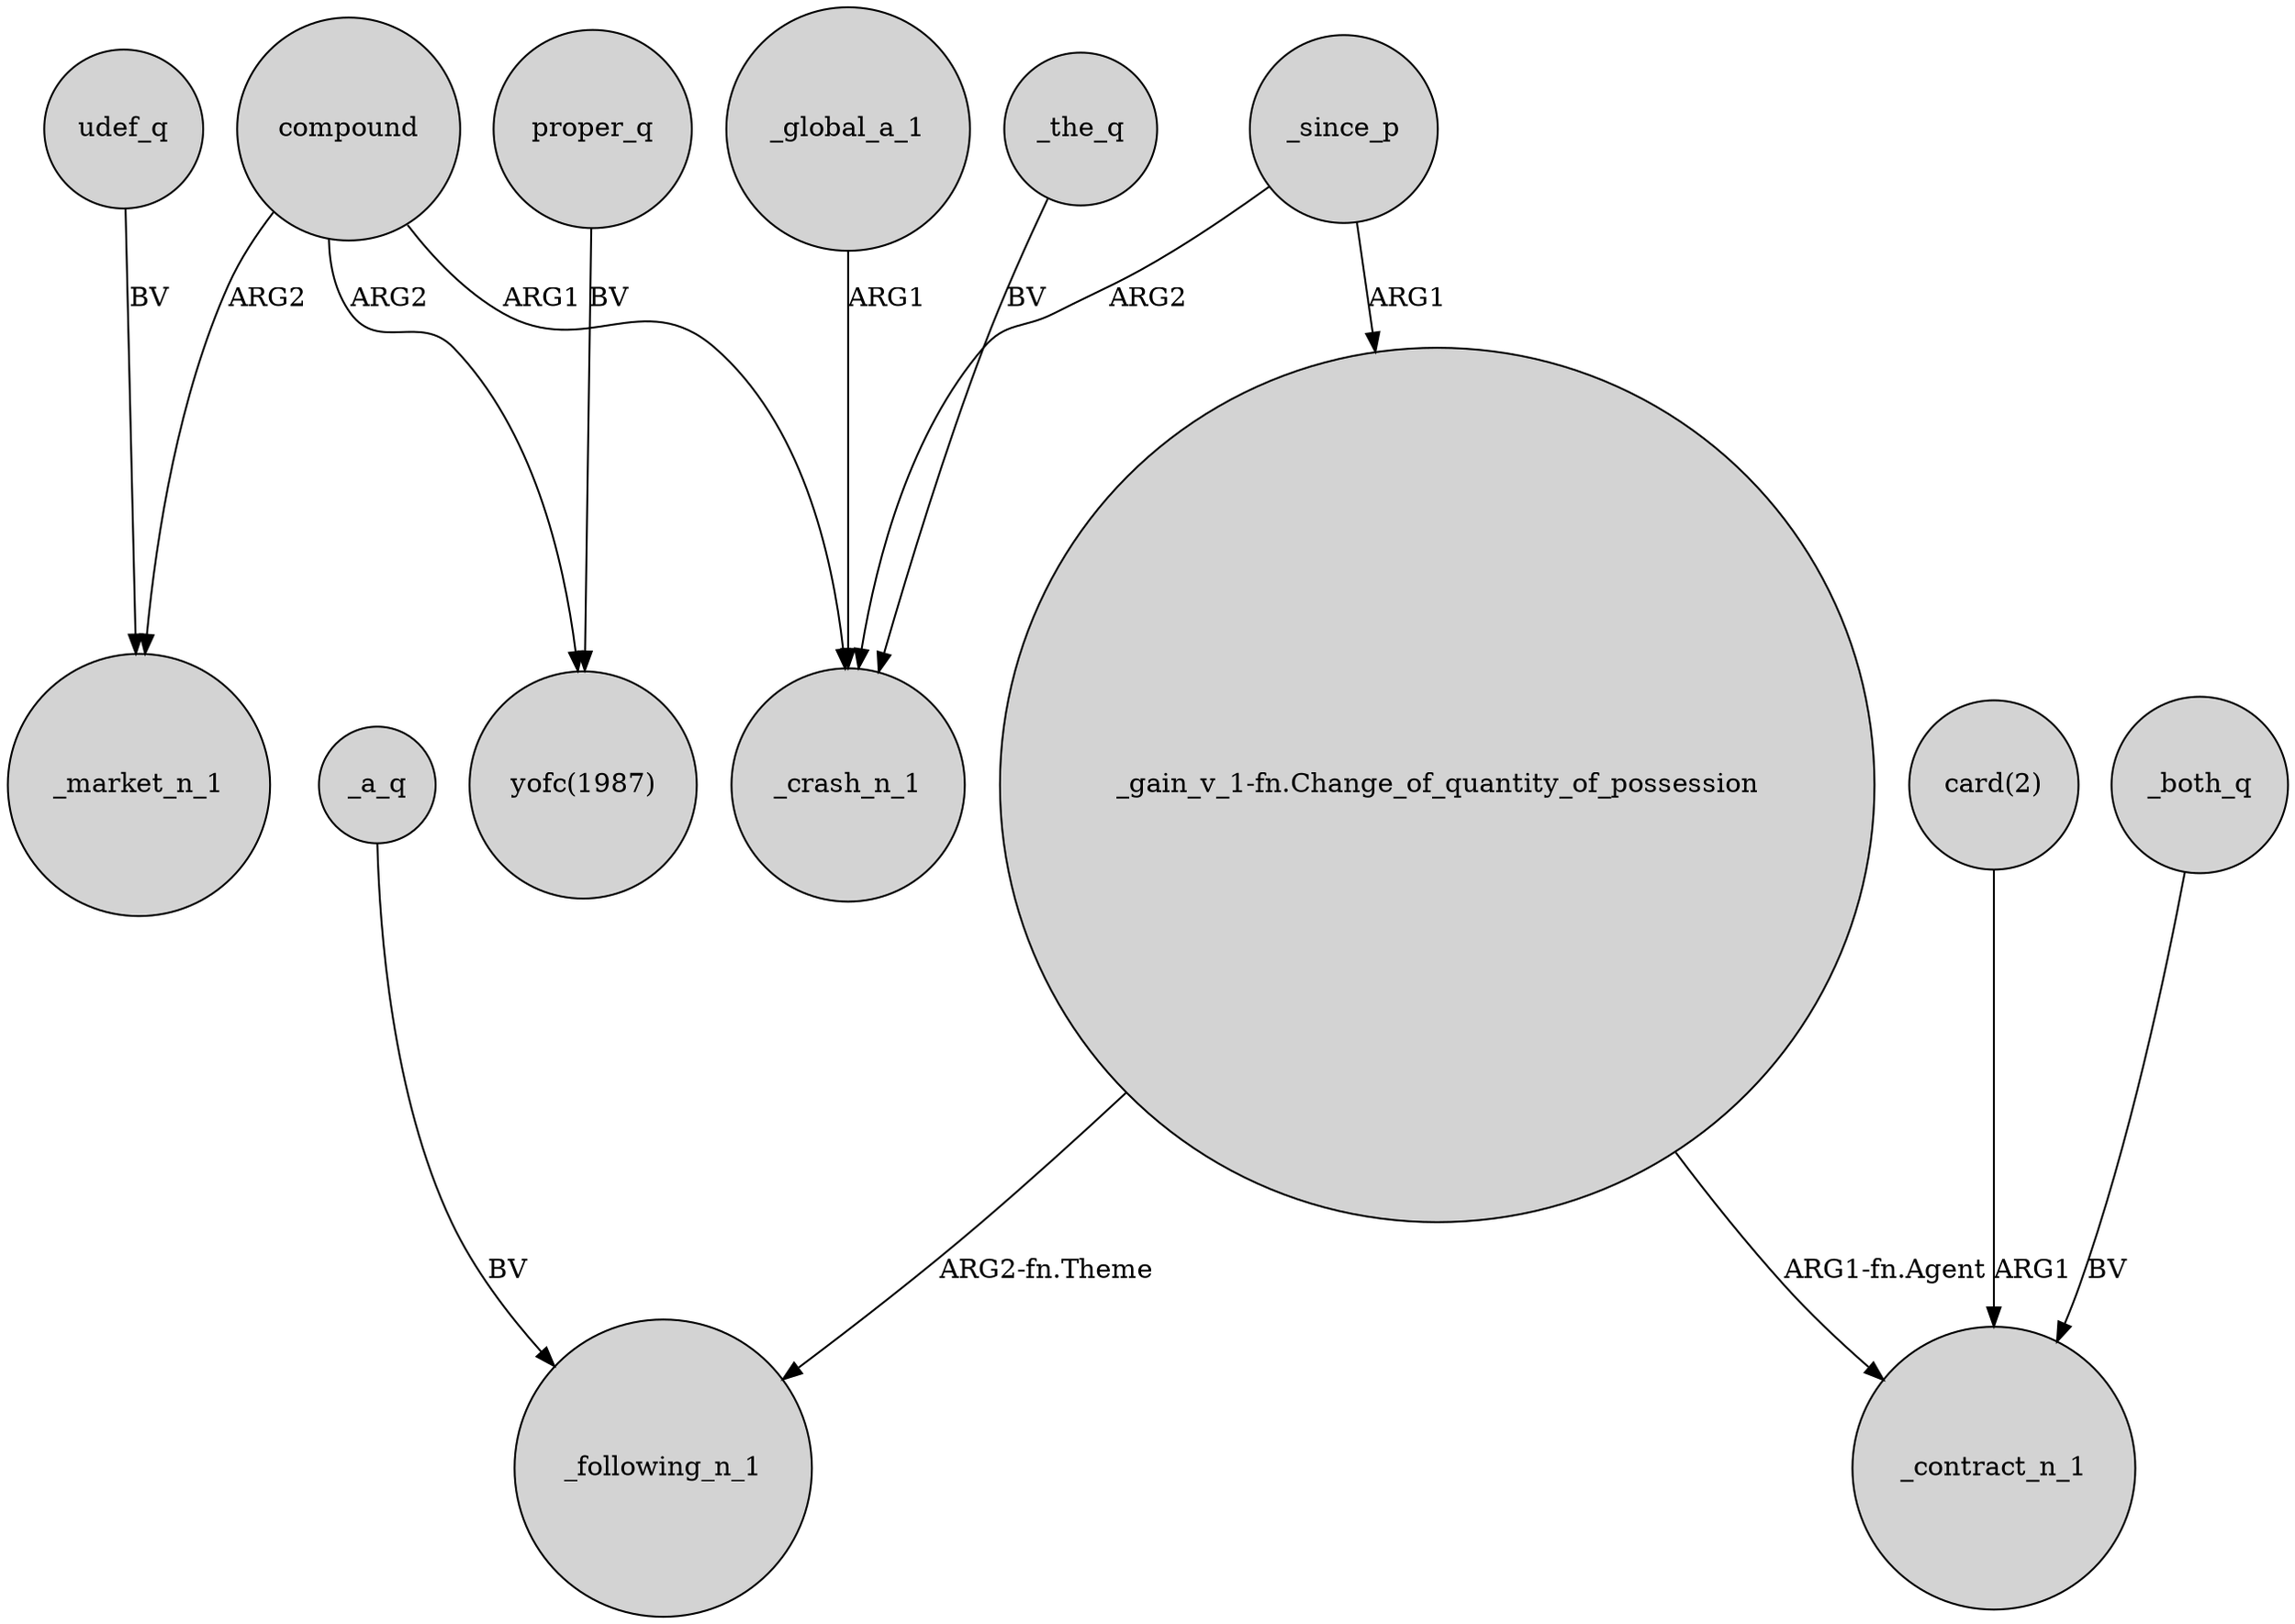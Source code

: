 digraph {
	node [shape=circle style=filled]
	compound -> _market_n_1 [label=ARG2]
	"_gain_v_1-fn.Change_of_quantity_of_possession" -> _following_n_1 [label="ARG2-fn.Theme"]
	compound -> _crash_n_1 [label=ARG1]
	_a_q -> _following_n_1 [label=BV]
	udef_q -> _market_n_1 [label=BV]
	_since_p -> _crash_n_1 [label=ARG2]
	_since_p -> "_gain_v_1-fn.Change_of_quantity_of_possession" [label=ARG1]
	"_gain_v_1-fn.Change_of_quantity_of_possession" -> _contract_n_1 [label="ARG1-fn.Agent"]
	_global_a_1 -> _crash_n_1 [label=ARG1]
	_the_q -> _crash_n_1 [label=BV]
	_both_q -> _contract_n_1 [label=BV]
	compound -> "yofc(1987)" [label=ARG2]
	proper_q -> "yofc(1987)" [label=BV]
	"card(2)" -> _contract_n_1 [label=ARG1]
}
